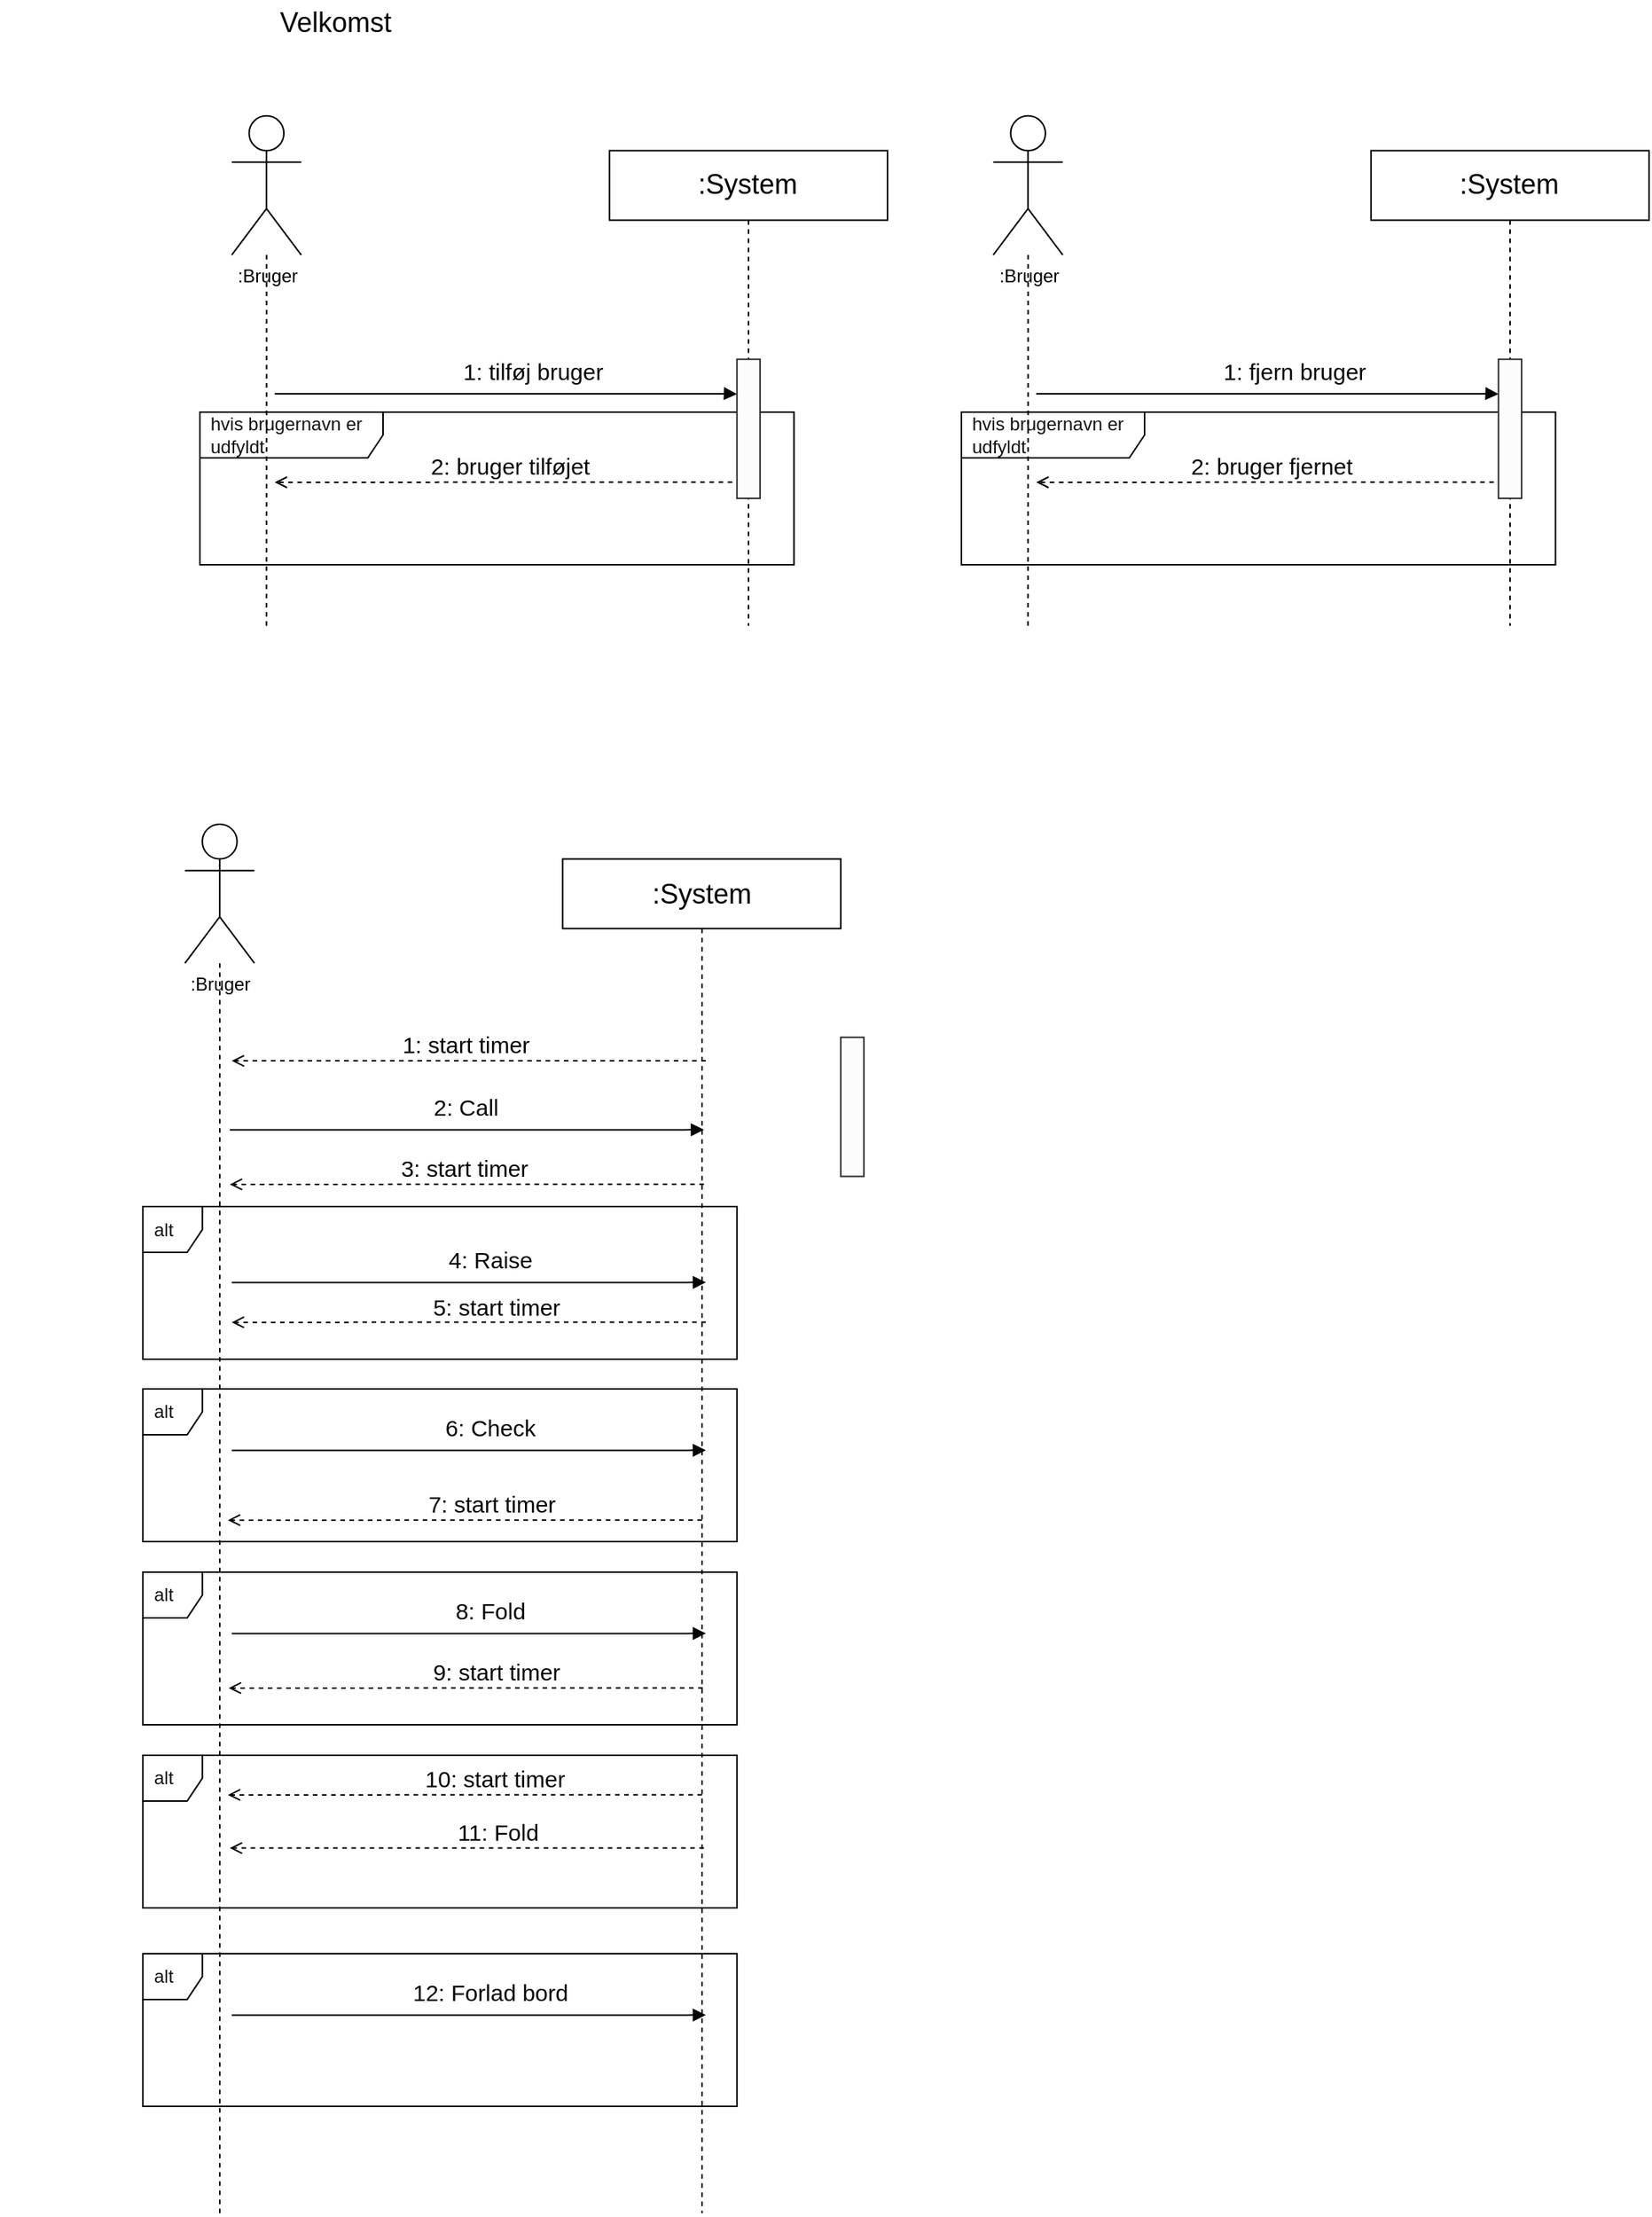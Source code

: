 <mxfile version="14.5.1" type="device"><diagram id="Jb-2p82_uE5DB5CocV-a" name="Page-1"><mxGraphModel dx="813" dy="470" grid="1" gridSize="10" guides="1" tooltips="1" connect="1" arrows="1" fold="1" page="1" pageScale="1" pageWidth="1200" pageHeight="1920" math="0" shadow="0"><root><mxCell id="0"/><mxCell id="1" parent="0"/><mxCell id="EuItMaPTiGLB7C5WYJ3N-1" value="&lt;span style=&quot;color: rgb(18 , 18 , 18) ; text-align: center&quot;&gt;hvis brugernavn er udfyldt&lt;/span&gt;" style="shape=umlFrame;whiteSpace=wrap;html=1;width=120;height=30;boundedLbl=1;verticalAlign=middle;align=left;spacingLeft=5;" vertex="1" parent="1"><mxGeometry x="211" y="310" width="389.26" height="100" as="geometry"/></mxCell><mxCell id="U9DXIXWB_VVV7zHUaRB2-21" style="edgeStyle=orthogonalEdgeStyle;rounded=0;orthogonalLoop=1;jettySize=auto;html=1;dashed=1;endArrow=none;endFill=0;strokeColor=#000000;fontSize=11;fontColor=#0F0F0F;" parent="1" source="U9DXIXWB_VVV7zHUaRB2-1" edge="1"><mxGeometry x="80" y="40" as="geometry"><mxPoint x="254.629" y="450" as="targetPoint"/></mxGeometry></mxCell><mxCell id="U9DXIXWB_VVV7zHUaRB2-10" style="edgeStyle=orthogonalEdgeStyle;rounded=0;orthogonalLoop=1;jettySize=auto;html=1;entryX=0;entryY=0.25;entryDx=0;entryDy=0;fontSize=11;endArrow=block;endFill=1;strokeColor=#050505;" parent="1" target="U9DXIXWB_VVV7zHUaRB2-4" edge="1"><mxGeometry x="80" y="40" as="geometry"><mxPoint x="260" y="298" as="sourcePoint"/><Array as="points"><mxPoint x="558.331" y="298.148"/></Array></mxGeometry></mxCell><mxCell id="U9DXIXWB_VVV7zHUaRB2-1" value=":Bruger" style="shape=umlActor;verticalLabelPosition=bottom;verticalAlign=top;html=1;outlineConnect=0;" parent="1" vertex="1"><mxGeometry x="231.851" y="115.926" width="45.555" height="91.111" as="geometry"/></mxCell><mxCell id="U9DXIXWB_VVV7zHUaRB2-2" value="Velkomst" style="text;html=1;strokeColor=none;fillColor=none;align=center;verticalAlign=middle;whiteSpace=wrap;rounded=0;fontSize=18;" parent="1" vertex="1"><mxGeometry x="80" y="40" width="440.368" height="30.37" as="geometry"/></mxCell><mxCell id="U9DXIXWB_VVV7zHUaRB2-23" style="edgeStyle=orthogonalEdgeStyle;rounded=0;orthogonalLoop=1;jettySize=auto;html=1;dashed=1;endArrow=none;endFill=0;strokeColor=#000000;fontSize=11;fontColor=#0F0F0F;" parent="1" source="U9DXIXWB_VVV7zHUaRB2-3" edge="1"><mxGeometry x="80" y="40" as="geometry"><mxPoint x="570.479" y="450" as="targetPoint"/><Array as="points"><mxPoint x="570.479" y="404.444"/></Array></mxGeometry></mxCell><mxCell id="U9DXIXWB_VVV7zHUaRB2-3" value=":System" style="rounded=0;whiteSpace=wrap;html=1;fontSize=18;" parent="1" vertex="1"><mxGeometry x="479.369" y="138.704" width="182.221" height="45.556" as="geometry"/></mxCell><mxCell id="U9DXIXWB_VVV7zHUaRB2-4" value="" style="rounded=0;whiteSpace=wrap;html=1;fontSize=18;fillColor=#FCFCFC;strokeColor=#2E2E2E;" parent="1" vertex="1"><mxGeometry x="562.887" y="275.37" width="15.185" height="91.111" as="geometry"/></mxCell><mxCell id="U9DXIXWB_VVV7zHUaRB2-6" value="1: tilføj bruger" style="text;html=1;strokeColor=none;fillColor=none;align=center;verticalAlign=middle;whiteSpace=wrap;rounded=0;fontSize=15;fontColor=#050505;" parent="1" vertex="1"><mxGeometry x="307.777" y="267.778" width="242.962" height="30.37" as="geometry"/></mxCell><mxCell id="U9DXIXWB_VVV7zHUaRB2-19" value="" style="endArrow=open;html=1;fontSize=11;fontColor=#0F0F0F;strokeColor=#000000;dashed=1;endFill=0;exitX=-0.2;exitY=0.583;exitDx=0;exitDy=0;exitPerimeter=0;" parent="1" edge="1"><mxGeometry x="80" y="40" width="50" height="50" as="geometry"><mxPoint x="559.85" y="355.821" as="sourcePoint"/><mxPoint x="260" y="356" as="targetPoint"/></mxGeometry></mxCell><mxCell id="U9DXIXWB_VVV7zHUaRB2-24" value="2: bruger tilføjet" style="text;html=1;strokeColor=none;fillColor=none;align=center;verticalAlign=middle;whiteSpace=wrap;rounded=0;fontSize=15;fontColor=#050505;" parent="1" vertex="1"><mxGeometry x="292.592" y="330.037" width="242.962" height="30.37" as="geometry"/></mxCell><mxCell id="EuItMaPTiGLB7C5WYJ3N-2" value="&lt;span style=&quot;color: rgb(18 , 18 , 18) ; text-align: center&quot;&gt;hvis brugernavn er udfyldt&lt;/span&gt;" style="shape=umlFrame;whiteSpace=wrap;html=1;width=120;height=30;boundedLbl=1;verticalAlign=middle;align=left;spacingLeft=5;" vertex="1" parent="1"><mxGeometry x="710" y="310" width="389.26" height="100" as="geometry"/></mxCell><mxCell id="EuItMaPTiGLB7C5WYJ3N-3" style="edgeStyle=orthogonalEdgeStyle;rounded=0;orthogonalLoop=1;jettySize=auto;html=1;dashed=1;endArrow=none;endFill=0;strokeColor=#000000;fontSize=11;fontColor=#0F0F0F;" edge="1" source="EuItMaPTiGLB7C5WYJ3N-5" parent="1"><mxGeometry x="579" y="40" as="geometry"><mxPoint x="753.629" y="450" as="targetPoint"/></mxGeometry></mxCell><mxCell id="EuItMaPTiGLB7C5WYJ3N-4" style="edgeStyle=orthogonalEdgeStyle;rounded=0;orthogonalLoop=1;jettySize=auto;html=1;entryX=0;entryY=0.25;entryDx=0;entryDy=0;fontSize=11;endArrow=block;endFill=1;strokeColor=#050505;" edge="1" target="EuItMaPTiGLB7C5WYJ3N-8" parent="1"><mxGeometry x="579" y="40" as="geometry"><mxPoint x="759" y="298" as="sourcePoint"/><Array as="points"><mxPoint x="1057.331" y="298.148"/></Array></mxGeometry></mxCell><mxCell id="EuItMaPTiGLB7C5WYJ3N-5" value=":Bruger" style="shape=umlActor;verticalLabelPosition=bottom;verticalAlign=top;html=1;outlineConnect=0;" vertex="1" parent="1"><mxGeometry x="730.851" y="115.926" width="45.555" height="91.111" as="geometry"/></mxCell><mxCell id="EuItMaPTiGLB7C5WYJ3N-6" style="edgeStyle=orthogonalEdgeStyle;rounded=0;orthogonalLoop=1;jettySize=auto;html=1;dashed=1;endArrow=none;endFill=0;strokeColor=#000000;fontSize=11;fontColor=#0F0F0F;" edge="1" source="EuItMaPTiGLB7C5WYJ3N-7" parent="1"><mxGeometry x="579" y="40" as="geometry"><mxPoint x="1069.479" y="450" as="targetPoint"/><Array as="points"><mxPoint x="1069.479" y="404.444"/></Array></mxGeometry></mxCell><mxCell id="EuItMaPTiGLB7C5WYJ3N-7" value=":System" style="rounded=0;whiteSpace=wrap;html=1;fontSize=18;" vertex="1" parent="1"><mxGeometry x="978.369" y="138.704" width="182.221" height="45.556" as="geometry"/></mxCell><mxCell id="EuItMaPTiGLB7C5WYJ3N-8" value="" style="rounded=0;whiteSpace=wrap;html=1;fontSize=18;fillColor=#FCFCFC;strokeColor=#2E2E2E;" vertex="1" parent="1"><mxGeometry x="1061.887" y="275.37" width="15.185" height="91.111" as="geometry"/></mxCell><mxCell id="EuItMaPTiGLB7C5WYJ3N-9" value="1: fjern bruger" style="text;html=1;strokeColor=none;fillColor=none;align=center;verticalAlign=middle;whiteSpace=wrap;rounded=0;fontSize=15;fontColor=#050505;" vertex="1" parent="1"><mxGeometry x="806.777" y="267.778" width="242.962" height="30.37" as="geometry"/></mxCell><mxCell id="EuItMaPTiGLB7C5WYJ3N-10" value="" style="endArrow=open;html=1;fontSize=11;fontColor=#0F0F0F;strokeColor=#000000;dashed=1;endFill=0;exitX=-0.2;exitY=0.583;exitDx=0;exitDy=0;exitPerimeter=0;" edge="1" parent="1"><mxGeometry x="579" y="40" width="50" height="50" as="geometry"><mxPoint x="1058.85" y="355.821" as="sourcePoint"/><mxPoint x="759" y="356" as="targetPoint"/></mxGeometry></mxCell><mxCell id="EuItMaPTiGLB7C5WYJ3N-11" value="2: bruger fjernet" style="text;html=1;strokeColor=none;fillColor=none;align=center;verticalAlign=middle;whiteSpace=wrap;rounded=0;fontSize=15;fontColor=#050505;" vertex="1" parent="1"><mxGeometry x="791.592" y="330.037" width="242.962" height="30.37" as="geometry"/></mxCell><mxCell id="EuItMaPTiGLB7C5WYJ3N-19" value="&lt;div style=&quot;text-align: center&quot;&gt;&lt;span&gt;&lt;font color=&quot;#121212&quot;&gt;alt&lt;/font&gt;&lt;/span&gt;&lt;/div&gt;" style="shape=umlFrame;whiteSpace=wrap;html=1;width=39;height=30;boundedLbl=1;verticalAlign=middle;align=left;spacingLeft=5;" vertex="1" parent="1"><mxGeometry x="173.63" y="830.55" width="389.26" height="100" as="geometry"/></mxCell><mxCell id="EuItMaPTiGLB7C5WYJ3N-20" style="edgeStyle=orthogonalEdgeStyle;rounded=0;orthogonalLoop=1;jettySize=auto;html=1;dashed=1;endArrow=none;endFill=0;strokeColor=#000000;fontSize=11;fontColor=#0F0F0F;" edge="1" source="EuItMaPTiGLB7C5WYJ3N-22" parent="1"><mxGeometry x="49.33" y="504.07" as="geometry"><mxPoint x="224" y="1490" as="targetPoint"/><Array as="points"><mxPoint x="224" y="1260"/></Array></mxGeometry></mxCell><mxCell id="EuItMaPTiGLB7C5WYJ3N-21" style="edgeStyle=orthogonalEdgeStyle;rounded=0;orthogonalLoop=1;jettySize=auto;html=1;fontSize=11;endArrow=block;endFill=1;strokeColor=#050505;" edge="1" parent="1"><mxGeometry x="50.59" y="522.22" as="geometry"><mxPoint x="230.59" y="780.22" as="sourcePoint"/><Array as="points"><mxPoint x="528.921" y="780.368"/></Array><mxPoint x="541.26" y="780.15" as="targetPoint"/></mxGeometry></mxCell><mxCell id="EuItMaPTiGLB7C5WYJ3N-22" value=":Bruger" style="shape=umlActor;verticalLabelPosition=bottom;verticalAlign=top;html=1;outlineConnect=0;" vertex="1" parent="1"><mxGeometry x="201.181" y="579.996" width="45.555" height="91.111" as="geometry"/></mxCell><mxCell id="EuItMaPTiGLB7C5WYJ3N-23" style="edgeStyle=orthogonalEdgeStyle;rounded=0;orthogonalLoop=1;jettySize=auto;html=1;dashed=1;endArrow=none;endFill=0;strokeColor=#000000;fontSize=11;fontColor=#0F0F0F;" edge="1" source="EuItMaPTiGLB7C5WYJ3N-24" parent="1"><mxGeometry x="49.33" y="504.07" as="geometry"><mxPoint x="540" y="1490" as="targetPoint"/><Array as="points"><mxPoint x="539.809" y="868.514"/></Array></mxGeometry></mxCell><mxCell id="EuItMaPTiGLB7C5WYJ3N-24" value=":System" style="rounded=0;whiteSpace=wrap;html=1;fontSize=18;" vertex="1" parent="1"><mxGeometry x="448.699" y="602.774" width="182.221" height="45.556" as="geometry"/></mxCell><mxCell id="EuItMaPTiGLB7C5WYJ3N-25" value="" style="rounded=0;whiteSpace=wrap;html=1;fontSize=18;fillColor=#FCFCFC;strokeColor=#2E2E2E;" vertex="1" parent="1"><mxGeometry x="630.917" y="719.63" width="15.185" height="91.111" as="geometry"/></mxCell><mxCell id="EuItMaPTiGLB7C5WYJ3N-26" value="2: Call" style="text;html=1;strokeColor=none;fillColor=none;align=center;verticalAlign=middle;whiteSpace=wrap;rounded=0;fontSize=15;fontColor=#050505;" vertex="1" parent="1"><mxGeometry x="264.437" y="749.998" width="242.962" height="30.37" as="geometry"/></mxCell><mxCell id="EuItMaPTiGLB7C5WYJ3N-27" value="" style="endArrow=open;html=1;fontSize=11;fontColor=#0F0F0F;strokeColor=#000000;dashed=1;endFill=0;" edge="1" parent="1"><mxGeometry x="51.85" y="419.03" width="50" height="50" as="geometry"><mxPoint x="542.52" y="734.96" as="sourcePoint"/><mxPoint x="231.85" y="735.03" as="targetPoint"/></mxGeometry></mxCell><mxCell id="EuItMaPTiGLB7C5WYJ3N-28" value="1: start timer" style="text;html=1;strokeColor=none;fillColor=none;align=center;verticalAlign=middle;whiteSpace=wrap;rounded=0;fontSize=15;fontColor=#050505;" vertex="1" parent="1"><mxGeometry x="264.442" y="709.067" width="242.962" height="30.37" as="geometry"/></mxCell><mxCell id="EuItMaPTiGLB7C5WYJ3N-29" value="4: Raise" style="text;html=1;strokeColor=none;fillColor=none;align=center;verticalAlign=middle;whiteSpace=wrap;rounded=0;fontSize=15;fontColor=#050505;" vertex="1" parent="1"><mxGeometry x="279.627" y="849.998" width="242.962" height="30.37" as="geometry"/></mxCell><mxCell id="EuItMaPTiGLB7C5WYJ3N-30" style="edgeStyle=orthogonalEdgeStyle;rounded=0;orthogonalLoop=1;jettySize=auto;html=1;fontSize=11;endArrow=block;endFill=1;strokeColor=#050505;" edge="1" parent="1"><mxGeometry x="51.85" y="622.22" as="geometry"><mxPoint x="231.85" y="880.22" as="sourcePoint"/><Array as="points"><mxPoint x="530.181" y="880.368"/></Array><mxPoint x="542.52" y="880.15" as="targetPoint"/></mxGeometry></mxCell><mxCell id="EuItMaPTiGLB7C5WYJ3N-31" value="" style="endArrow=open;html=1;fontSize=11;fontColor=#0F0F0F;strokeColor=#000000;dashed=1;endFill=0;" edge="1" parent="1"><mxGeometry x="50.58" y="499.96" width="50" height="50" as="geometry"><mxPoint x="541.25" y="815.89" as="sourcePoint"/><mxPoint x="230.58" y="815.96" as="targetPoint"/></mxGeometry></mxCell><mxCell id="EuItMaPTiGLB7C5WYJ3N-32" value="3: start timer" style="text;html=1;strokeColor=none;fillColor=none;align=center;verticalAlign=middle;whiteSpace=wrap;rounded=0;fontSize=15;fontColor=#050505;" vertex="1" parent="1"><mxGeometry x="263.172" y="789.997" width="242.962" height="30.37" as="geometry"/></mxCell><mxCell id="EuItMaPTiGLB7C5WYJ3N-33" value="5: start timer" style="text;html=1;strokeColor=none;fillColor=none;align=center;verticalAlign=middle;whiteSpace=wrap;rounded=0;fontSize=15;fontColor=#050505;" vertex="1" parent="1"><mxGeometry x="356.93" y="880.37" width="97.4" height="30.37" as="geometry"/></mxCell><mxCell id="EuItMaPTiGLB7C5WYJ3N-34" value="" style="endArrow=open;html=1;fontSize=11;fontColor=#0F0F0F;strokeColor=#000000;dashed=1;endFill=0;" edge="1" parent="1"><mxGeometry x="51.85" y="590.33" width="50" height="50" as="geometry"><mxPoint x="542.52" y="906.26" as="sourcePoint"/><mxPoint x="231.85" y="906.33" as="targetPoint"/></mxGeometry></mxCell><mxCell id="EuItMaPTiGLB7C5WYJ3N-35" value="&lt;div style=&quot;text-align: center&quot;&gt;&lt;span&gt;&lt;font color=&quot;#121212&quot;&gt;alt&lt;/font&gt;&lt;/span&gt;&lt;/div&gt;" style="shape=umlFrame;whiteSpace=wrap;html=1;width=39;height=30;boundedLbl=1;verticalAlign=middle;align=left;spacingLeft=5;" vertex="1" parent="1"><mxGeometry x="173.63" y="950" width="389.26" height="100" as="geometry"/></mxCell><mxCell id="EuItMaPTiGLB7C5WYJ3N-36" value="6: Check" style="text;html=1;strokeColor=none;fillColor=none;align=center;verticalAlign=middle;whiteSpace=wrap;rounded=0;fontSize=15;fontColor=#050505;" vertex="1" parent="1"><mxGeometry x="279.627" y="959.998" width="242.962" height="30.37" as="geometry"/></mxCell><mxCell id="EuItMaPTiGLB7C5WYJ3N-37" style="edgeStyle=orthogonalEdgeStyle;rounded=0;orthogonalLoop=1;jettySize=auto;html=1;fontSize=11;endArrow=block;endFill=1;strokeColor=#050505;" edge="1" parent="1"><mxGeometry x="51.85" y="732.22" as="geometry"><mxPoint x="231.85" y="990.22" as="sourcePoint"/><Array as="points"><mxPoint x="530.181" y="990.368"/></Array><mxPoint x="542.52" y="990.15" as="targetPoint"/></mxGeometry></mxCell><mxCell id="EuItMaPTiGLB7C5WYJ3N-38" value="7: start timer" style="text;html=1;strokeColor=none;fillColor=none;align=center;verticalAlign=middle;whiteSpace=wrap;rounded=0;fontSize=15;fontColor=#050505;" vertex="1" parent="1"><mxGeometry x="354.4" y="1010" width="97.4" height="30.37" as="geometry"/></mxCell><mxCell id="EuItMaPTiGLB7C5WYJ3N-39" value="" style="endArrow=open;html=1;fontSize=11;fontColor=#0F0F0F;strokeColor=#000000;dashed=1;endFill=0;" edge="1" parent="1"><mxGeometry x="49.32" y="719.96" width="50" height="50" as="geometry"><mxPoint x="539.99" y="1035.89" as="sourcePoint"/><mxPoint x="229.32" y="1035.96" as="targetPoint"/></mxGeometry></mxCell><mxCell id="EuItMaPTiGLB7C5WYJ3N-40" value="&lt;div style=&quot;text-align: center&quot;&gt;&lt;span&gt;&lt;font color=&quot;#121212&quot;&gt;alt&lt;/font&gt;&lt;/span&gt;&lt;/div&gt;" style="shape=umlFrame;whiteSpace=wrap;html=1;width=39;height=30;boundedLbl=1;verticalAlign=middle;align=left;spacingLeft=5;" vertex="1" parent="1"><mxGeometry x="173.63" y="1070" width="389.26" height="100" as="geometry"/></mxCell><mxCell id="EuItMaPTiGLB7C5WYJ3N-41" value="8: Fold" style="text;html=1;strokeColor=none;fillColor=none;align=center;verticalAlign=middle;whiteSpace=wrap;rounded=0;fontSize=15;fontColor=#050505;" vertex="1" parent="1"><mxGeometry x="279.627" y="1079.998" width="242.962" height="30.37" as="geometry"/></mxCell><mxCell id="EuItMaPTiGLB7C5WYJ3N-42" style="edgeStyle=orthogonalEdgeStyle;rounded=0;orthogonalLoop=1;jettySize=auto;html=1;fontSize=11;endArrow=block;endFill=1;strokeColor=#050505;" edge="1" parent="1"><mxGeometry x="51.85" y="852.22" as="geometry"><mxPoint x="231.85" y="1110.22" as="sourcePoint"/><Array as="points"><mxPoint x="530.181" y="1110.368"/></Array><mxPoint x="542.52" y="1110.15" as="targetPoint"/></mxGeometry></mxCell><mxCell id="EuItMaPTiGLB7C5WYJ3N-43" value="9: start timer" style="text;html=1;strokeColor=none;fillColor=none;align=center;verticalAlign=middle;whiteSpace=wrap;rounded=0;fontSize=15;fontColor=#050505;" vertex="1" parent="1"><mxGeometry x="356.93" y="1120" width="97.4" height="30.37" as="geometry"/></mxCell><mxCell id="EuItMaPTiGLB7C5WYJ3N-44" value="" style="endArrow=open;html=1;fontSize=11;fontColor=#0F0F0F;strokeColor=#000000;dashed=1;endFill=0;" edge="1" parent="1"><mxGeometry x="49.85" y="829.96" width="50" height="50" as="geometry"><mxPoint x="540.52" y="1145.89" as="sourcePoint"/><mxPoint x="229.85" y="1145.96" as="targetPoint"/></mxGeometry></mxCell><mxCell id="EuItMaPTiGLB7C5WYJ3N-46" value="&lt;div style=&quot;text-align: center&quot;&gt;&lt;span&gt;&lt;font color=&quot;#121212&quot;&gt;alt&lt;/font&gt;&lt;/span&gt;&lt;/div&gt;" style="shape=umlFrame;whiteSpace=wrap;html=1;width=39;height=30;boundedLbl=1;verticalAlign=middle;align=left;spacingLeft=5;" vertex="1" parent="1"><mxGeometry x="173.63" y="1190" width="389.26" height="100" as="geometry"/></mxCell><mxCell id="EuItMaPTiGLB7C5WYJ3N-47" value="10: start timer" style="text;html=1;strokeColor=none;fillColor=none;align=center;verticalAlign=middle;whiteSpace=wrap;rounded=0;fontSize=15;fontColor=#050505;" vertex="1" parent="1"><mxGeometry x="356.4" y="1190" width="97.4" height="30.37" as="geometry"/></mxCell><mxCell id="EuItMaPTiGLB7C5WYJ3N-48" value="" style="endArrow=open;html=1;fontSize=11;fontColor=#0F0F0F;strokeColor=#000000;dashed=1;endFill=0;" edge="1" parent="1"><mxGeometry x="49.32" y="899.96" width="50" height="50" as="geometry"><mxPoint x="539.99" y="1215.89" as="sourcePoint"/><mxPoint x="229.32" y="1215.96" as="targetPoint"/></mxGeometry></mxCell><mxCell id="EuItMaPTiGLB7C5WYJ3N-49" value="11: Fold" style="text;html=1;strokeColor=none;fillColor=none;align=center;verticalAlign=middle;whiteSpace=wrap;rounded=0;fontSize=15;fontColor=#050505;" vertex="1" parent="1"><mxGeometry x="357.67" y="1224.81" width="97.4" height="30.37" as="geometry"/></mxCell><mxCell id="EuItMaPTiGLB7C5WYJ3N-50" value="" style="endArrow=open;html=1;fontSize=11;fontColor=#0F0F0F;strokeColor=#000000;dashed=1;endFill=0;" edge="1" parent="1"><mxGeometry x="50.59" y="934.77" width="50" height="50" as="geometry"><mxPoint x="541.26" y="1250.7" as="sourcePoint"/><mxPoint x="230.59" y="1250.77" as="targetPoint"/></mxGeometry></mxCell><mxCell id="EuItMaPTiGLB7C5WYJ3N-51" value="&lt;div style=&quot;text-align: center&quot;&gt;&lt;span&gt;&lt;font color=&quot;#121212&quot;&gt;alt&lt;/font&gt;&lt;/span&gt;&lt;/div&gt;" style="shape=umlFrame;whiteSpace=wrap;html=1;width=39;height=30;boundedLbl=1;verticalAlign=middle;align=left;spacingLeft=5;" vertex="1" parent="1"><mxGeometry x="173.63" y="1320" width="389.26" height="100" as="geometry"/></mxCell><mxCell id="EuItMaPTiGLB7C5WYJ3N-54" value="12: Forlad bord" style="text;html=1;strokeColor=none;fillColor=none;align=center;verticalAlign=middle;whiteSpace=wrap;rounded=0;fontSize=15;fontColor=#050505;" vertex="1" parent="1"><mxGeometry x="279.627" y="1329.998" width="242.962" height="30.37" as="geometry"/></mxCell><mxCell id="EuItMaPTiGLB7C5WYJ3N-55" style="edgeStyle=orthogonalEdgeStyle;rounded=0;orthogonalLoop=1;jettySize=auto;html=1;fontSize=11;endArrow=block;endFill=1;strokeColor=#050505;" edge="1" parent="1"><mxGeometry x="51.85" y="1102.22" as="geometry"><mxPoint x="231.85" y="1360.22" as="sourcePoint"/><Array as="points"><mxPoint x="530.181" y="1360.368"/></Array><mxPoint x="542.52" y="1360.15" as="targetPoint"/></mxGeometry></mxCell></root></mxGraphModel></diagram></mxfile>